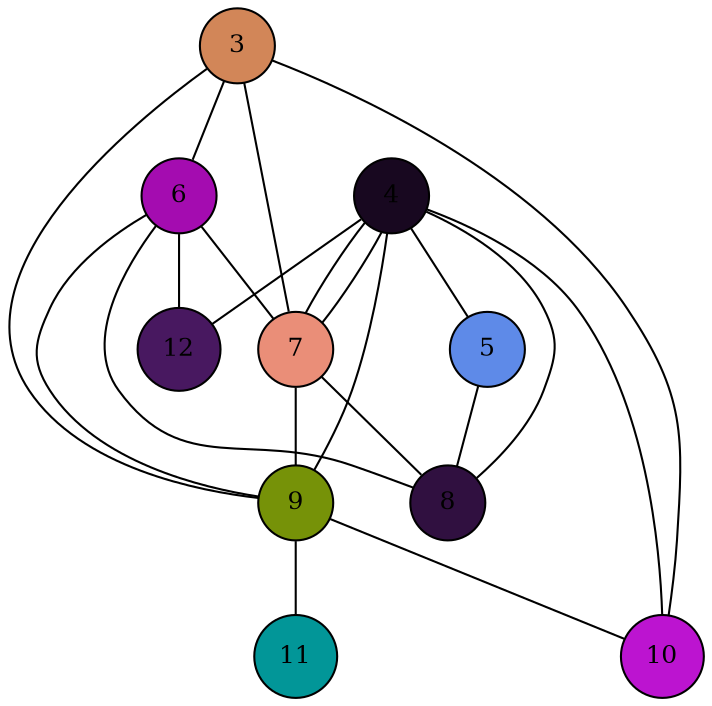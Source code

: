 graph G {
  node [shape=circle, style=filled, fontsize=12];
  overlap=false;
  n0 [label="3", fillcolor="#D28658", fontcolor="#000000"];
  n1 [label="4", fillcolor="#180820", fontcolor="#000000"];
  n2 [label="5", fillcolor="#5E8AE8", fontcolor="#000000"];
  n3 [label="6", fillcolor="#A40CB0", fontcolor="#000000"];
  n4 [label="7", fillcolor="#EA8E78", fontcolor="#000000"];
  n5 [label="8", fillcolor="#301040", fontcolor="#000000"];
  n6 [label="9", fillcolor="#769208", fontcolor="#000000"];
  n7 [label="10", fillcolor="#BC14D0", fontcolor="#000000"];
  n8 [label="11", fillcolor="#029698", fontcolor="#000000"];
  n9 [label="12", fillcolor="#481860", fontcolor="#000000"];
  n0 -- n7;
  n0 -- n3;
  n0 -- n6;
  n0 -- n4;
  n1 -- n4;
  n1 -- n9;
  n1 -- n7;
  n1 -- n6;
  n1 -- n5;
  n1 -- n2;
  n1 -- n4;
  n2 -- n5;
  n3 -- n4;
  n3 -- n5;
  n3 -- n6;
  n3 -- n9;
  n4 -- n6;
  n4 -- n5;
  n6 -- n7;
  n6 -- n8;
}
